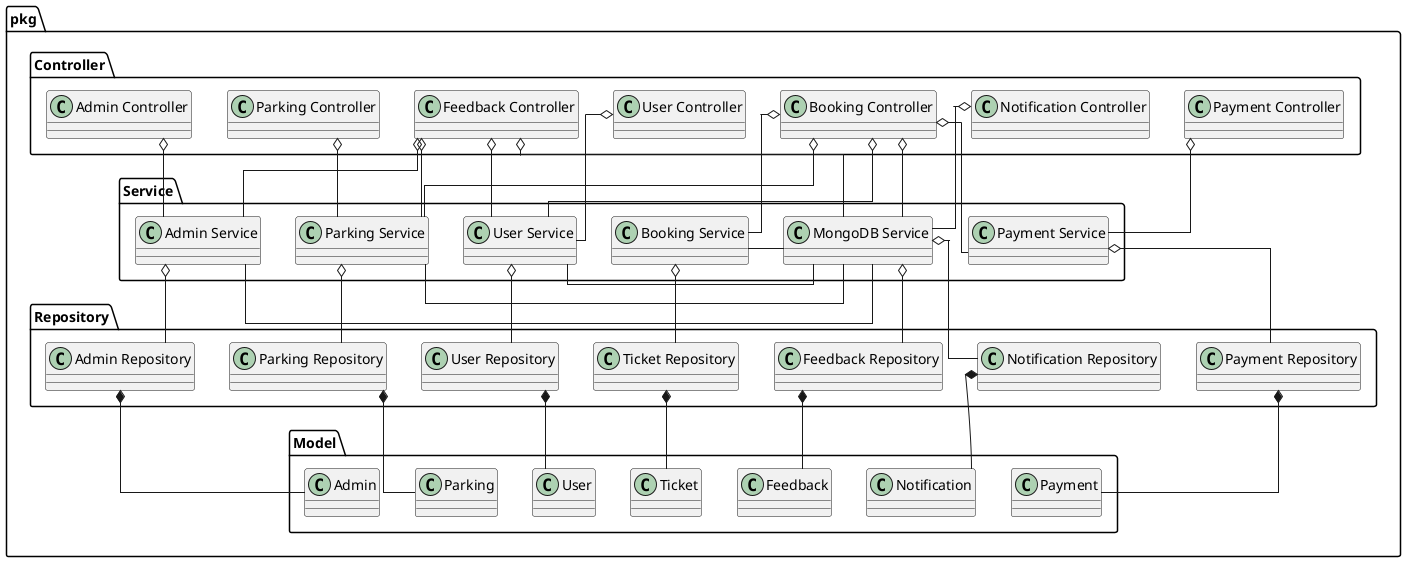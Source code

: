 @startuml package_detail

skinparam Linetype ortho

package "pkg" {
  package "Controller" {
    class "User Controller" as UserController
    class "Parking Controller" as ParkingController
    class "Payment Controller" as PaymentController
    class "Notification Controller" as NotificationController
    class "Feedback Controller" as FeedbackController
    class "Admin Controller" as AdminController
    class "Booking Controller" as BookingController
  }

  package "Service" {
    class "User Service" as UserService
    class "Parking Service" as ParkingService
    class "Payment Service" as PaymentService
    class "MongoDB Service" as MongoDBService
    class "Admin Service" as AdminService
    class "Booking Service" as BookingService
  }

  package "Repository" {
    class "User Repository" as UserRepository
    class "Parking Repository" as ParkingRepository
    class "Payment Repository" as PaymentRepository
    class "Notification Repository" as NotificationRepository
    class "Feedback Repository" as FeedbackRepository
    class "Admin Repository" as AdminRepository
    class "Ticket Repository" as TicketRepository
  }

  package "Model" {
    class "User" as User
    class "Parking" as Parking
    class "Payment" as Payment
    class "Notification" as Notification
    class "Feedback" as Feedback
    class "Admin" as Admin
    class "Ticket" as Ticket
  }

  UserController o-- UserService
  ParkingController o-- ParkingService
  PaymentController o-- PaymentService
  NotificationController o-- MongoDBService
  FeedbackController o-- MongoDBService
  FeedbackController o-- UserService
  FeedbackController o-- ParkingService
  FeedbackController o-- AdminService
  AdminController o-- AdminService
  BookingController o-- BookingService
  BookingController o-- ParkingService
  BookingController o-- PaymentService
  BookingController o-- UserService
  BookingController o-- MongoDBService

  UserService o-- UserRepository
  ParkingService o-- ParkingRepository
  PaymentService o-- PaymentRepository
  MongoDBService o-- NotificationRepository
  MongoDBService o-- FeedbackRepository
  AdminService o-- AdminRepository
  BookingService o-- TicketRepository
  AdminService -left- MongoDBService
  UserService -left- MongoDBService
  ParkingService -left- MongoDBService
  BookingService -left- MongoDBService

  UserRepository *-- User
  ParkingRepository *-- Parking
  PaymentRepository *-- Payment
  NotificationRepository *-- Notification
  FeedbackRepository *-- Feedback
  AdminRepository *-- Admin
  TicketRepository *-- Ticket
}

@enduml